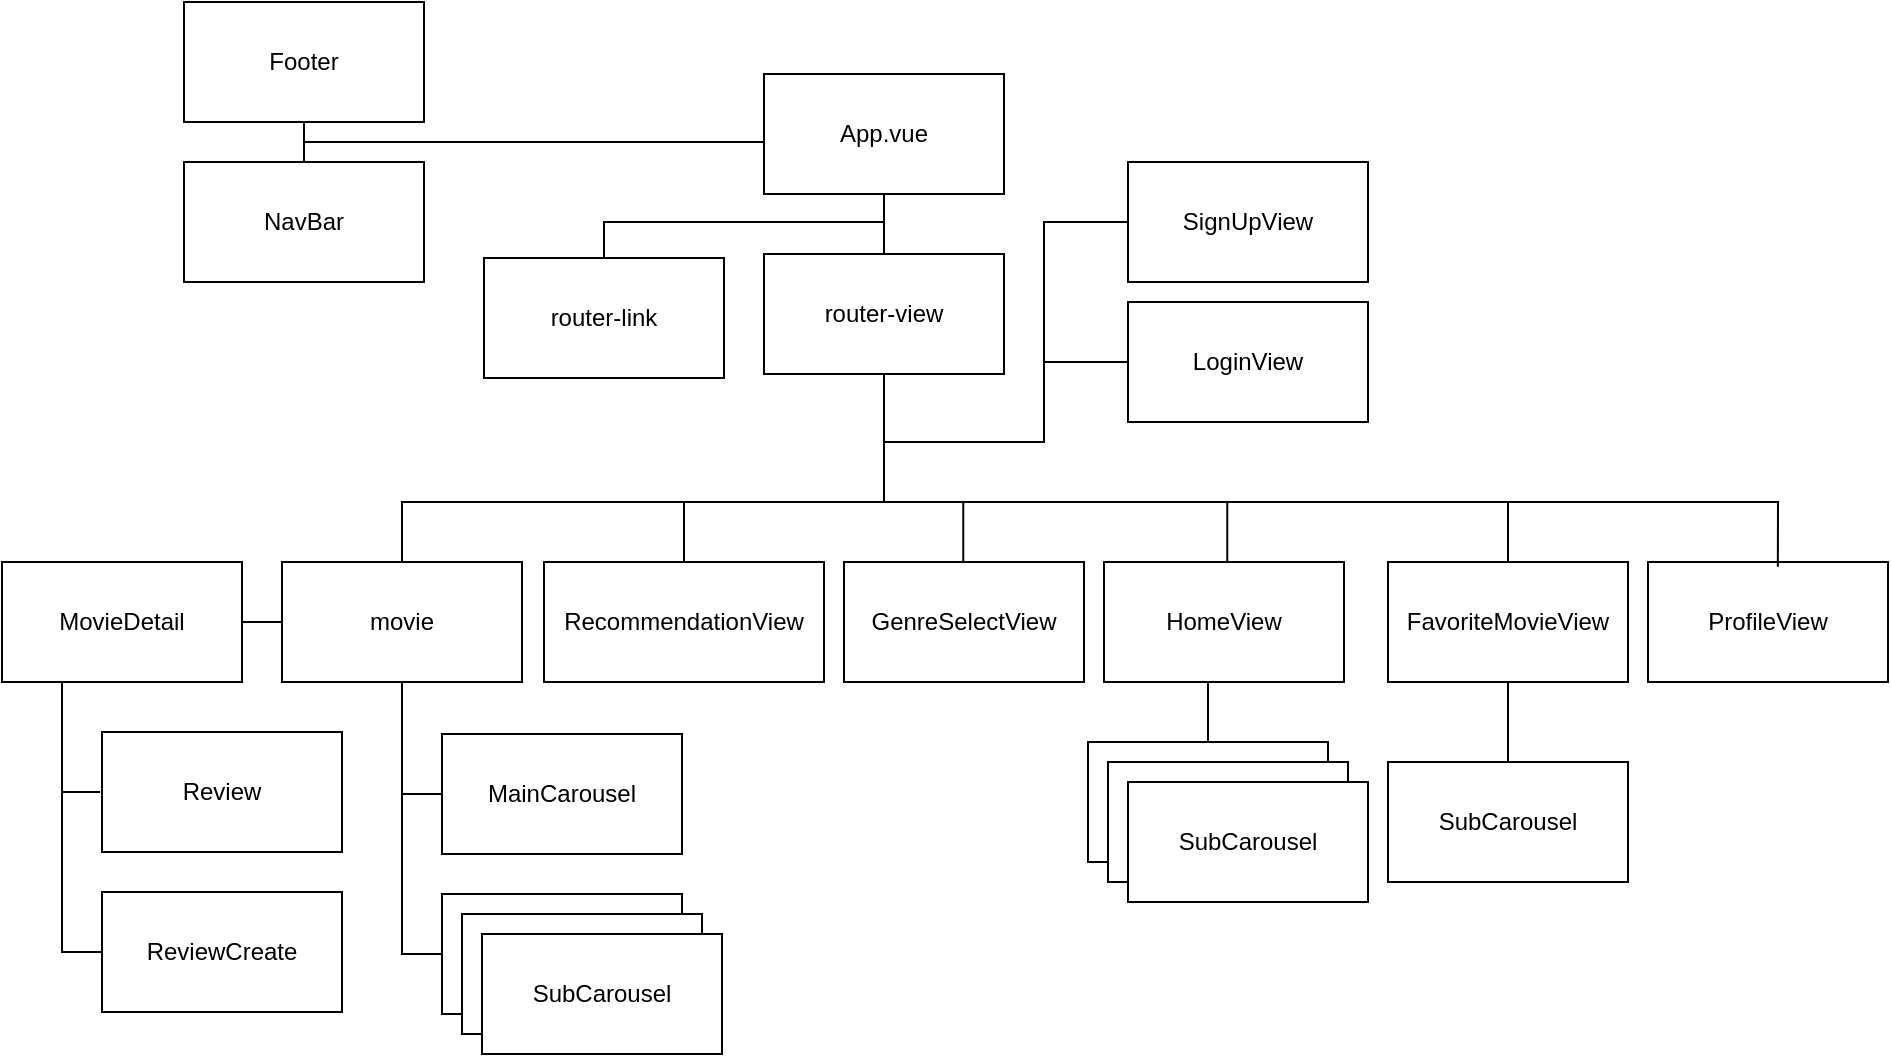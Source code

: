 <mxfile version="24.4.4" type="device">
  <diagram id="prtHgNgQTEPvFCAcTncT" name="Page-1">
    <mxGraphModel dx="1434" dy="780" grid="1" gridSize="10" guides="1" tooltips="1" connect="1" arrows="1" fold="1" page="1" pageScale="1" pageWidth="2339" pageHeight="3300" background="#ffffff" math="0" shadow="0">
      <root>
        <mxCell id="0" />
        <mxCell id="1" parent="0" />
        <mxCell id="BmjrZnvKZ_t4JOuIgSai-1" value="App.vue" style="rounded=0;whiteSpace=wrap;html=1;labelBackgroundColor=none;" parent="1" vertex="1">
          <mxGeometry x="1120" y="246" width="120" height="60" as="geometry" />
        </mxCell>
        <mxCell id="BmjrZnvKZ_t4JOuIgSai-31" style="edgeStyle=orthogonalEdgeStyle;rounded=0;orthogonalLoop=1;jettySize=auto;html=1;exitX=0;exitY=0.5;exitDx=0;exitDy=0;entryX=1;entryY=0.5;entryDx=0;entryDy=0;endArrow=none;endFill=0;labelBackgroundColor=none;fontColor=default;" parent="1" source="BmjrZnvKZ_t4JOuIgSai-20" target="BmjrZnvKZ_t4JOuIgSai-30" edge="1">
          <mxGeometry relative="1" as="geometry" />
        </mxCell>
        <mxCell id="BmjrZnvKZ_t4JOuIgSai-20" value="movie" style="rounded=0;whiteSpace=wrap;html=1;labelBackgroundColor=none;" parent="1" vertex="1">
          <mxGeometry x="879" y="490" width="120" height="60" as="geometry" />
        </mxCell>
        <mxCell id="BmjrZnvKZ_t4JOuIgSai-28" value="MainCarousel" style="rounded=0;whiteSpace=wrap;html=1;labelBackgroundColor=none;" parent="1" vertex="1">
          <mxGeometry x="959" y="576" width="120" height="60" as="geometry" />
        </mxCell>
        <mxCell id="BmjrZnvKZ_t4JOuIgSai-30" value="MovieDetail" style="rounded=0;whiteSpace=wrap;html=1;labelBackgroundColor=none;" parent="1" vertex="1">
          <mxGeometry x="739" y="490" width="120" height="60" as="geometry" />
        </mxCell>
        <mxCell id="BmjrZnvKZ_t4JOuIgSai-69" value="RecommendationView" style="rounded=0;whiteSpace=wrap;html=1;labelBackgroundColor=none;" parent="1" vertex="1">
          <mxGeometry x="1010" y="490" width="140" height="60" as="geometry" />
        </mxCell>
        <mxCell id="BmjrZnvKZ_t4JOuIgSai-75" value="GenreSelectView" style="rounded=0;whiteSpace=wrap;html=1;labelBackgroundColor=none;" parent="1" vertex="1">
          <mxGeometry x="1160" y="490" width="120" height="60" as="geometry" />
        </mxCell>
        <mxCell id="BmjrZnvKZ_t4JOuIgSai-80" style="edgeStyle=orthogonalEdgeStyle;rounded=0;orthogonalLoop=1;jettySize=auto;html=1;exitX=0.5;exitY=1;exitDx=0;exitDy=0;entryX=0.5;entryY=0;entryDx=0;entryDy=0;endArrow=none;endFill=0;labelBackgroundColor=none;fontColor=default;" parent="1" source="BmjrZnvKZ_t4JOuIgSai-81" target="BmjrZnvKZ_t4JOuIgSai-82" edge="1">
          <mxGeometry relative="1" as="geometry" />
        </mxCell>
        <mxCell id="BmjrZnvKZ_t4JOuIgSai-81" value="HomeView" style="rounded=0;whiteSpace=wrap;html=1;labelBackgroundColor=none;" parent="1" vertex="1">
          <mxGeometry x="1290" y="490" width="120" height="60" as="geometry" />
        </mxCell>
        <mxCell id="BmjrZnvKZ_t4JOuIgSai-82" value="movie" style="rounded=0;whiteSpace=wrap;html=1;labelBackgroundColor=none;" parent="1" vertex="1">
          <mxGeometry x="1282" y="580" width="120" height="60" as="geometry" />
        </mxCell>
        <mxCell id="BmjrZnvKZ_t4JOuIgSai-83" value="movie" style="rounded=0;whiteSpace=wrap;html=1;labelBackgroundColor=none;" parent="1" vertex="1">
          <mxGeometry x="1292" y="590" width="120" height="60" as="geometry" />
        </mxCell>
        <mxCell id="BmjrZnvKZ_t4JOuIgSai-86" style="edgeStyle=orthogonalEdgeStyle;rounded=0;orthogonalLoop=1;jettySize=auto;html=1;exitX=0.5;exitY=1;exitDx=0;exitDy=0;entryX=0.5;entryY=0;entryDx=0;entryDy=0;endArrow=none;endFill=0;labelBackgroundColor=none;fontColor=default;" parent="1" source="BmjrZnvKZ_t4JOuIgSai-87" edge="1">
          <mxGeometry relative="1" as="geometry">
            <mxPoint x="1492" y="600" as="targetPoint" />
          </mxGeometry>
        </mxCell>
        <mxCell id="BmjrZnvKZ_t4JOuIgSai-87" value="FavoriteMovieView" style="rounded=0;whiteSpace=wrap;html=1;labelBackgroundColor=none;" parent="1" vertex="1">
          <mxGeometry x="1432" y="490" width="120" height="60" as="geometry" />
        </mxCell>
        <mxCell id="7nvBT5U9Qyf3tJzfxTRd-1" value="Review" style="rounded=0;whiteSpace=wrap;html=1;labelBackgroundColor=none;" parent="1" vertex="1">
          <mxGeometry x="789" y="575" width="120" height="60" as="geometry" />
        </mxCell>
        <mxCell id="7nvBT5U9Qyf3tJzfxTRd-2" value="ReviewCreate" style="rounded=0;whiteSpace=wrap;html=1;labelBackgroundColor=none;" parent="1" vertex="1">
          <mxGeometry x="789" y="655" width="120" height="60" as="geometry" />
        </mxCell>
        <mxCell id="7nvBT5U9Qyf3tJzfxTRd-7" value="Sub Modal" style="rounded=0;whiteSpace=wrap;html=1;labelBackgroundColor=none;" parent="1" vertex="1">
          <mxGeometry x="959" y="656" width="120" height="60" as="geometry" />
        </mxCell>
        <mxCell id="7nvBT5U9Qyf3tJzfxTRd-11" value="Sub Modal" style="rounded=0;whiteSpace=wrap;html=1;labelBackgroundColor=none;" parent="1" vertex="1">
          <mxGeometry x="969" y="666" width="120" height="60" as="geometry" />
        </mxCell>
        <mxCell id="7nvBT5U9Qyf3tJzfxTRd-12" value="SubCarousel" style="rounded=0;whiteSpace=wrap;html=1;labelBackgroundColor=none;" parent="1" vertex="1">
          <mxGeometry x="979" y="676" width="120" height="60" as="geometry" />
        </mxCell>
        <mxCell id="7nvBT5U9Qyf3tJzfxTRd-14" value="SubCarousel" style="rounded=0;whiteSpace=wrap;html=1;labelBackgroundColor=none;" parent="1" vertex="1">
          <mxGeometry x="1302" y="600" width="120" height="60" as="geometry" />
        </mxCell>
        <mxCell id="7nvBT5U9Qyf3tJzfxTRd-16" value="" style="edgeStyle=orthogonalEdgeStyle;rounded=0;orthogonalLoop=1;jettySize=auto;html=1;endArrow=none;endFill=0;" parent="1" source="7nvBT5U9Qyf3tJzfxTRd-15" target="BmjrZnvKZ_t4JOuIgSai-87" edge="1">
          <mxGeometry relative="1" as="geometry" />
        </mxCell>
        <mxCell id="7nvBT5U9Qyf3tJzfxTRd-15" value="SubCarousel" style="rounded=0;whiteSpace=wrap;html=1;labelBackgroundColor=none;" parent="1" vertex="1">
          <mxGeometry x="1432" y="590" width="120" height="60" as="geometry" />
        </mxCell>
        <mxCell id="7nvBT5U9Qyf3tJzfxTRd-17" value="ProfileView" style="rounded=0;whiteSpace=wrap;html=1;labelBackgroundColor=none;" parent="1" vertex="1">
          <mxGeometry x="1562" y="490" width="120" height="60" as="geometry" />
        </mxCell>
        <mxCell id="7nvBT5U9Qyf3tJzfxTRd-18" value="SignUpView" style="rounded=0;whiteSpace=wrap;html=1;labelBackgroundColor=none;" parent="1" vertex="1">
          <mxGeometry x="1302" y="290" width="120" height="60" as="geometry" />
        </mxCell>
        <mxCell id="7nvBT5U9Qyf3tJzfxTRd-19" value="LoginView" style="rounded=0;whiteSpace=wrap;html=1;labelBackgroundColor=none;" parent="1" vertex="1">
          <mxGeometry x="1302" y="360" width="120" height="60" as="geometry" />
        </mxCell>
        <mxCell id="7nvBT5U9Qyf3tJzfxTRd-31" value="" style="endArrow=none;html=1;rounded=0;" parent="1" edge="1">
          <mxGeometry width="50" height="50" relative="1" as="geometry">
            <mxPoint x="788" y="605" as="sourcePoint" />
            <mxPoint x="769" y="605" as="targetPoint" />
          </mxGeometry>
        </mxCell>
        <mxCell id="7nvBT5U9Qyf3tJzfxTRd-32" value="" style="endArrow=none;html=1;rounded=0;entryX=0.25;entryY=1;entryDx=0;entryDy=0;exitX=0;exitY=0.5;exitDx=0;exitDy=0;" parent="1" source="7nvBT5U9Qyf3tJzfxTRd-2" target="BmjrZnvKZ_t4JOuIgSai-30" edge="1">
          <mxGeometry width="50" height="50" relative="1" as="geometry">
            <mxPoint x="1049" y="560" as="sourcePoint" />
            <mxPoint x="1099" y="510" as="targetPoint" />
            <Array as="points">
              <mxPoint x="769" y="685" />
            </Array>
          </mxGeometry>
        </mxCell>
        <mxCell id="7nvBT5U9Qyf3tJzfxTRd-33" value="" style="endArrow=none;html=1;rounded=0;entryX=0.5;entryY=1;entryDx=0;entryDy=0;exitX=0;exitY=0.5;exitDx=0;exitDy=0;" parent="1" source="7nvBT5U9Qyf3tJzfxTRd-7" target="BmjrZnvKZ_t4JOuIgSai-20" edge="1">
          <mxGeometry width="50" height="50" relative="1" as="geometry">
            <mxPoint x="1049" y="560" as="sourcePoint" />
            <mxPoint x="1099" y="510" as="targetPoint" />
            <Array as="points">
              <mxPoint x="939" y="686" />
            </Array>
          </mxGeometry>
        </mxCell>
        <mxCell id="7nvBT5U9Qyf3tJzfxTRd-35" value="" style="endArrow=none;html=1;rounded=0;" parent="1" edge="1">
          <mxGeometry width="50" height="50" relative="1" as="geometry">
            <mxPoint x="939" y="606" as="sourcePoint" />
            <mxPoint x="959" y="606" as="targetPoint" />
          </mxGeometry>
        </mxCell>
        <mxCell id="7nvBT5U9Qyf3tJzfxTRd-45" value="router-view" style="rounded=0;whiteSpace=wrap;html=1;labelBackgroundColor=none;" parent="1" vertex="1">
          <mxGeometry x="1120" y="336" width="120" height="60" as="geometry" />
        </mxCell>
        <mxCell id="7nvBT5U9Qyf3tJzfxTRd-46" value="" style="endArrow=none;html=1;rounded=0;entryX=0.5;entryY=1;entryDx=0;entryDy=0;exitX=0.5;exitY=0;exitDx=0;exitDy=0;" parent="1" source="7nvBT5U9Qyf3tJzfxTRd-45" target="BmjrZnvKZ_t4JOuIgSai-1" edge="1">
          <mxGeometry width="50" height="50" relative="1" as="geometry">
            <mxPoint x="1050" y="446" as="sourcePoint" />
            <mxPoint x="1100" y="396" as="targetPoint" />
          </mxGeometry>
        </mxCell>
        <mxCell id="7nvBT5U9Qyf3tJzfxTRd-49" value="" style="endArrow=none;html=1;rounded=0;entryX=0;entryY=0.5;entryDx=0;entryDy=0;" parent="1" target="7nvBT5U9Qyf3tJzfxTRd-19" edge="1">
          <mxGeometry width="50" height="50" relative="1" as="geometry">
            <mxPoint x="1260" y="390" as="sourcePoint" />
            <mxPoint x="1580" y="360" as="targetPoint" />
          </mxGeometry>
        </mxCell>
        <mxCell id="7nvBT5U9Qyf3tJzfxTRd-50" value="" style="endArrow=none;html=1;rounded=0;" parent="1" edge="1">
          <mxGeometry width="50" height="50" relative="1" as="geometry">
            <mxPoint x="1040" y="350" as="sourcePoint" />
            <mxPoint x="1180" y="320" as="targetPoint" />
            <Array as="points">
              <mxPoint x="1040" y="320" />
            </Array>
          </mxGeometry>
        </mxCell>
        <mxCell id="7nvBT5U9Qyf3tJzfxTRd-51" value="router-link" style="rounded=0;whiteSpace=wrap;html=1;labelBackgroundColor=none;" parent="1" vertex="1">
          <mxGeometry x="980" y="338" width="120" height="60" as="geometry" />
        </mxCell>
        <mxCell id="7nvBT5U9Qyf3tJzfxTRd-52" value="&lt;div&gt;Footer&lt;/div&gt;" style="rounded=0;whiteSpace=wrap;html=1;labelBackgroundColor=none;" parent="1" vertex="1">
          <mxGeometry x="830" y="210" width="120" height="60" as="geometry" />
        </mxCell>
        <mxCell id="7nvBT5U9Qyf3tJzfxTRd-53" value="NavBar" style="rounded=0;whiteSpace=wrap;html=1;labelBackgroundColor=none;" parent="1" vertex="1">
          <mxGeometry x="830" y="290" width="120" height="60" as="geometry" />
        </mxCell>
        <mxCell id="7nvBT5U9Qyf3tJzfxTRd-54" value="" style="endArrow=none;html=1;rounded=0;exitX=0.5;exitY=0;exitDx=0;exitDy=0;" parent="1" source="7nvBT5U9Qyf3tJzfxTRd-53" edge="1">
          <mxGeometry width="50" height="50" relative="1" as="geometry">
            <mxPoint x="1080" y="410" as="sourcePoint" />
            <mxPoint x="1120" y="280" as="targetPoint" />
            <Array as="points">
              <mxPoint x="890" y="280" />
            </Array>
          </mxGeometry>
        </mxCell>
        <mxCell id="7nvBT5U9Qyf3tJzfxTRd-56" value="" style="endArrow=none;html=1;rounded=0;entryX=0.5;entryY=0;entryDx=0;entryDy=0;exitX=0.5;exitY=1;exitDx=0;exitDy=0;" parent="1" source="7nvBT5U9Qyf3tJzfxTRd-52" target="7nvBT5U9Qyf3tJzfxTRd-53" edge="1">
          <mxGeometry width="50" height="50" relative="1" as="geometry">
            <mxPoint x="1080" y="410" as="sourcePoint" />
            <mxPoint x="1130" y="360" as="targetPoint" />
          </mxGeometry>
        </mxCell>
        <mxCell id="7nvBT5U9Qyf3tJzfxTRd-63" value="" style="endArrow=none;html=1;rounded=0;exitX=0;exitY=0.5;exitDx=0;exitDy=0;" parent="1" source="7nvBT5U9Qyf3tJzfxTRd-18" edge="1">
          <mxGeometry width="50" height="50" relative="1" as="geometry">
            <mxPoint x="1270" y="430" as="sourcePoint" />
            <mxPoint x="1180" y="430" as="targetPoint" />
            <Array as="points">
              <mxPoint x="1260" y="320" />
              <mxPoint x="1260" y="430" />
            </Array>
          </mxGeometry>
        </mxCell>
        <mxCell id="7nvBT5U9Qyf3tJzfxTRd-64" value="" style="endArrow=none;html=1;rounded=0;entryX=0.541;entryY=0.04;entryDx=0;entryDy=0;entryPerimeter=0;exitX=0.5;exitY=1;exitDx=0;exitDy=0;" parent="1" source="7nvBT5U9Qyf3tJzfxTRd-45" target="7nvBT5U9Qyf3tJzfxTRd-17" edge="1">
          <mxGeometry width="50" height="50" relative="1" as="geometry">
            <mxPoint x="1190" y="520" as="sourcePoint" />
            <mxPoint x="1240" y="470" as="targetPoint" />
            <Array as="points">
              <mxPoint x="1180" y="460" />
              <mxPoint x="1627" y="460" />
            </Array>
          </mxGeometry>
        </mxCell>
        <mxCell id="7nvBT5U9Qyf3tJzfxTRd-65" value="" style="endArrow=none;html=1;rounded=0;entryX=0.5;entryY=0;entryDx=0;entryDy=0;" parent="1" target="BmjrZnvKZ_t4JOuIgSai-87" edge="1">
          <mxGeometry width="50" height="50" relative="1" as="geometry">
            <mxPoint x="1492" y="460" as="sourcePoint" />
            <mxPoint x="1240" y="470" as="targetPoint" />
          </mxGeometry>
        </mxCell>
        <mxCell id="7nvBT5U9Qyf3tJzfxTRd-67" value="" style="endArrow=none;html=1;rounded=0;entryX=0.5;entryY=0;entryDx=0;entryDy=0;" parent="1" edge="1">
          <mxGeometry width="50" height="50" relative="1" as="geometry">
            <mxPoint x="1351.63" y="460" as="sourcePoint" />
            <mxPoint x="1351.63" y="490" as="targetPoint" />
          </mxGeometry>
        </mxCell>
        <mxCell id="7nvBT5U9Qyf3tJzfxTRd-68" value="" style="endArrow=none;html=1;rounded=0;entryX=0.5;entryY=0;entryDx=0;entryDy=0;" parent="1" edge="1">
          <mxGeometry width="50" height="50" relative="1" as="geometry">
            <mxPoint x="1219.63" y="460" as="sourcePoint" />
            <mxPoint x="1219.63" y="490" as="targetPoint" />
          </mxGeometry>
        </mxCell>
        <mxCell id="7nvBT5U9Qyf3tJzfxTRd-69" value="" style="endArrow=none;html=1;rounded=0;entryX=0.5;entryY=0;entryDx=0;entryDy=0;" parent="1" edge="1">
          <mxGeometry width="50" height="50" relative="1" as="geometry">
            <mxPoint x="1080" y="460" as="sourcePoint" />
            <mxPoint x="1080" y="490" as="targetPoint" />
          </mxGeometry>
        </mxCell>
        <mxCell id="7nvBT5U9Qyf3tJzfxTRd-71" value="" style="endArrow=none;html=1;rounded=0;exitX=0.5;exitY=0;exitDx=0;exitDy=0;" parent="1" source="BmjrZnvKZ_t4JOuIgSai-20" edge="1">
          <mxGeometry width="50" height="50" relative="1" as="geometry">
            <mxPoint x="939" y="490" as="sourcePoint" />
            <mxPoint x="1180" y="460" as="targetPoint" />
            <Array as="points">
              <mxPoint x="939" y="460" />
            </Array>
          </mxGeometry>
        </mxCell>
      </root>
    </mxGraphModel>
  </diagram>
</mxfile>
